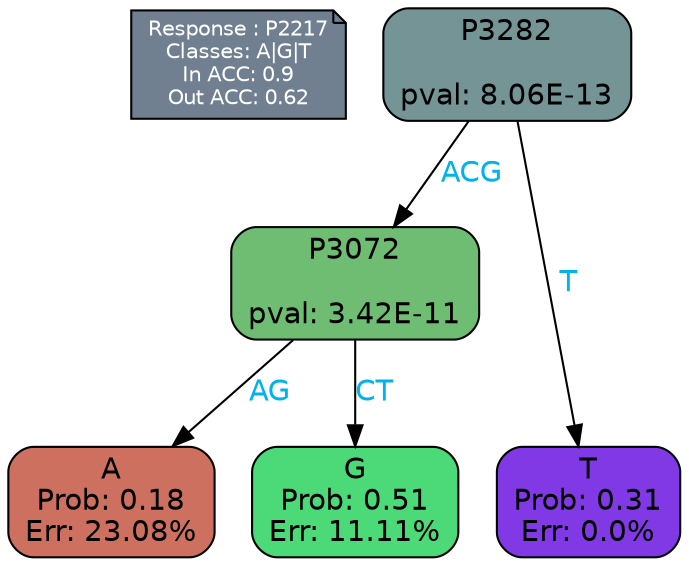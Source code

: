 digraph Tree {
node [shape=box, style="filled, rounded", color="black", fontname=helvetica] ;
graph [ranksep=equally, splines=polylines, bgcolor=transparent, dpi=600] ;
edge [fontname=helvetica] ;
LEGEND [label="Response : P2217
Classes: A|G|T
In ACC: 0.9
Out ACC: 0.62
",shape=note,align=left,style=filled,fillcolor="slategray",fontcolor="white",fontsize=10];1 [label="P3282

pval: 8.06E-13", fillcolor="#749496"] ;
2 [label="P3072

pval: 3.42E-11", fillcolor="#6ebd72"] ;
3 [label="A
Prob: 0.18
Err: 23.08%", fillcolor="#cd7060"] ;
4 [label="G
Prob: 0.51
Err: 11.11%", fillcolor="#4cd978"] ;
5 [label="T
Prob: 0.31
Err: 0.0%", fillcolor="#8139e5"] ;
1 -> 2 [label="ACG",fontcolor=deepskyblue2] ;
1 -> 5 [label="T",fontcolor=deepskyblue2] ;
2 -> 3 [label="AG",fontcolor=deepskyblue2] ;
2 -> 4 [label="CT",fontcolor=deepskyblue2] ;
{rank = same; 3;4;5;}{rank = same; LEGEND;1;}}